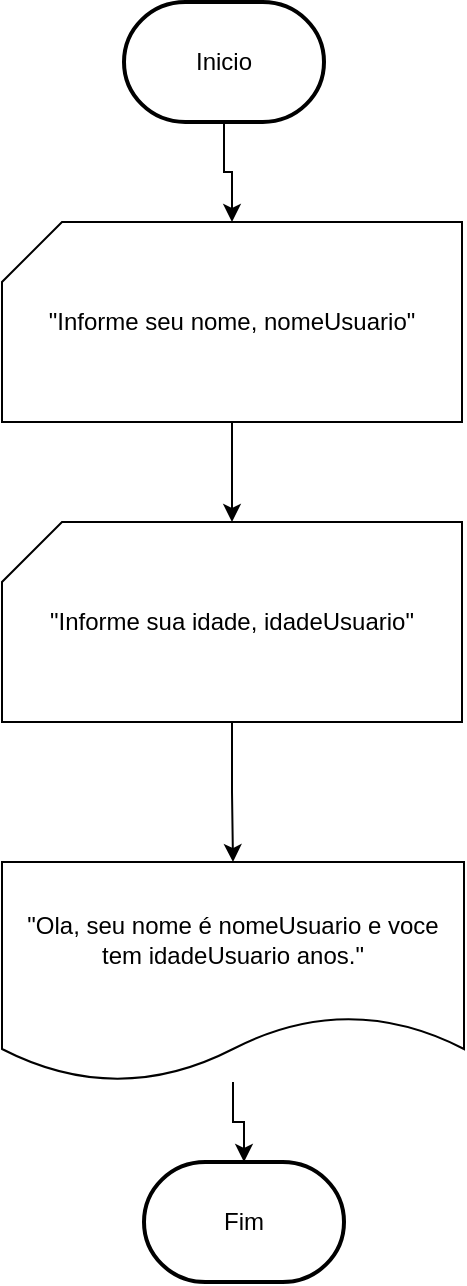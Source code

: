 <mxfile version="20.5.3" type="github">
  <diagram id="jxACQgd__7FMuB1FVR79" name="Página-1">
    <mxGraphModel dx="1198" dy="700" grid="1" gridSize="10" guides="1" tooltips="1" connect="1" arrows="1" fold="1" page="1" pageScale="1" pageWidth="827" pageHeight="1169" math="0" shadow="0">
      <root>
        <mxCell id="0" />
        <mxCell id="1" parent="0" />
        <mxCell id="lfmEGdYMq204lVG7bD-Z-7" value="" style="edgeStyle=orthogonalEdgeStyle;rounded=0;orthogonalLoop=1;jettySize=auto;html=1;" edge="1" parent="1" source="lfmEGdYMq204lVG7bD-Z-2" target="lfmEGdYMq204lVG7bD-Z-3">
          <mxGeometry relative="1" as="geometry" />
        </mxCell>
        <mxCell id="lfmEGdYMq204lVG7bD-Z-2" value="Inicio" style="strokeWidth=2;html=1;shape=mxgraph.flowchart.terminator;whiteSpace=wrap;" vertex="1" parent="1">
          <mxGeometry x="360" y="50" width="100" height="60" as="geometry" />
        </mxCell>
        <mxCell id="lfmEGdYMq204lVG7bD-Z-8" value="" style="edgeStyle=orthogonalEdgeStyle;rounded=0;orthogonalLoop=1;jettySize=auto;html=1;" edge="1" parent="1" source="lfmEGdYMq204lVG7bD-Z-3" target="lfmEGdYMq204lVG7bD-Z-4">
          <mxGeometry relative="1" as="geometry" />
        </mxCell>
        <mxCell id="lfmEGdYMq204lVG7bD-Z-3" value="&quot;Informe seu nome, nomeUsuario&quot;" style="shape=card;whiteSpace=wrap;html=1;" vertex="1" parent="1">
          <mxGeometry x="299" y="160" width="230" height="100" as="geometry" />
        </mxCell>
        <mxCell id="lfmEGdYMq204lVG7bD-Z-9" value="" style="edgeStyle=orthogonalEdgeStyle;rounded=0;orthogonalLoop=1;jettySize=auto;html=1;" edge="1" parent="1" source="lfmEGdYMq204lVG7bD-Z-4" target="lfmEGdYMq204lVG7bD-Z-5">
          <mxGeometry relative="1" as="geometry" />
        </mxCell>
        <mxCell id="lfmEGdYMq204lVG7bD-Z-4" value="&quot;Informe sua idade, idadeUsuario&quot;" style="shape=card;whiteSpace=wrap;html=1;" vertex="1" parent="1">
          <mxGeometry x="299" y="310" width="230" height="100" as="geometry" />
        </mxCell>
        <mxCell id="lfmEGdYMq204lVG7bD-Z-10" value="" style="edgeStyle=orthogonalEdgeStyle;rounded=0;orthogonalLoop=1;jettySize=auto;html=1;" edge="1" parent="1" source="lfmEGdYMq204lVG7bD-Z-5" target="lfmEGdYMq204lVG7bD-Z-6">
          <mxGeometry relative="1" as="geometry" />
        </mxCell>
        <mxCell id="lfmEGdYMq204lVG7bD-Z-5" value="&quot;Ola, seu nome é nomeUsuario e voce tem idadeUsuario anos.&quot;" style="shape=document;whiteSpace=wrap;html=1;boundedLbl=1;" vertex="1" parent="1">
          <mxGeometry x="299" y="480" width="231" height="110" as="geometry" />
        </mxCell>
        <mxCell id="lfmEGdYMq204lVG7bD-Z-6" value="Fim" style="strokeWidth=2;html=1;shape=mxgraph.flowchart.terminator;whiteSpace=wrap;" vertex="1" parent="1">
          <mxGeometry x="370" y="630" width="100" height="60" as="geometry" />
        </mxCell>
      </root>
    </mxGraphModel>
  </diagram>
</mxfile>

